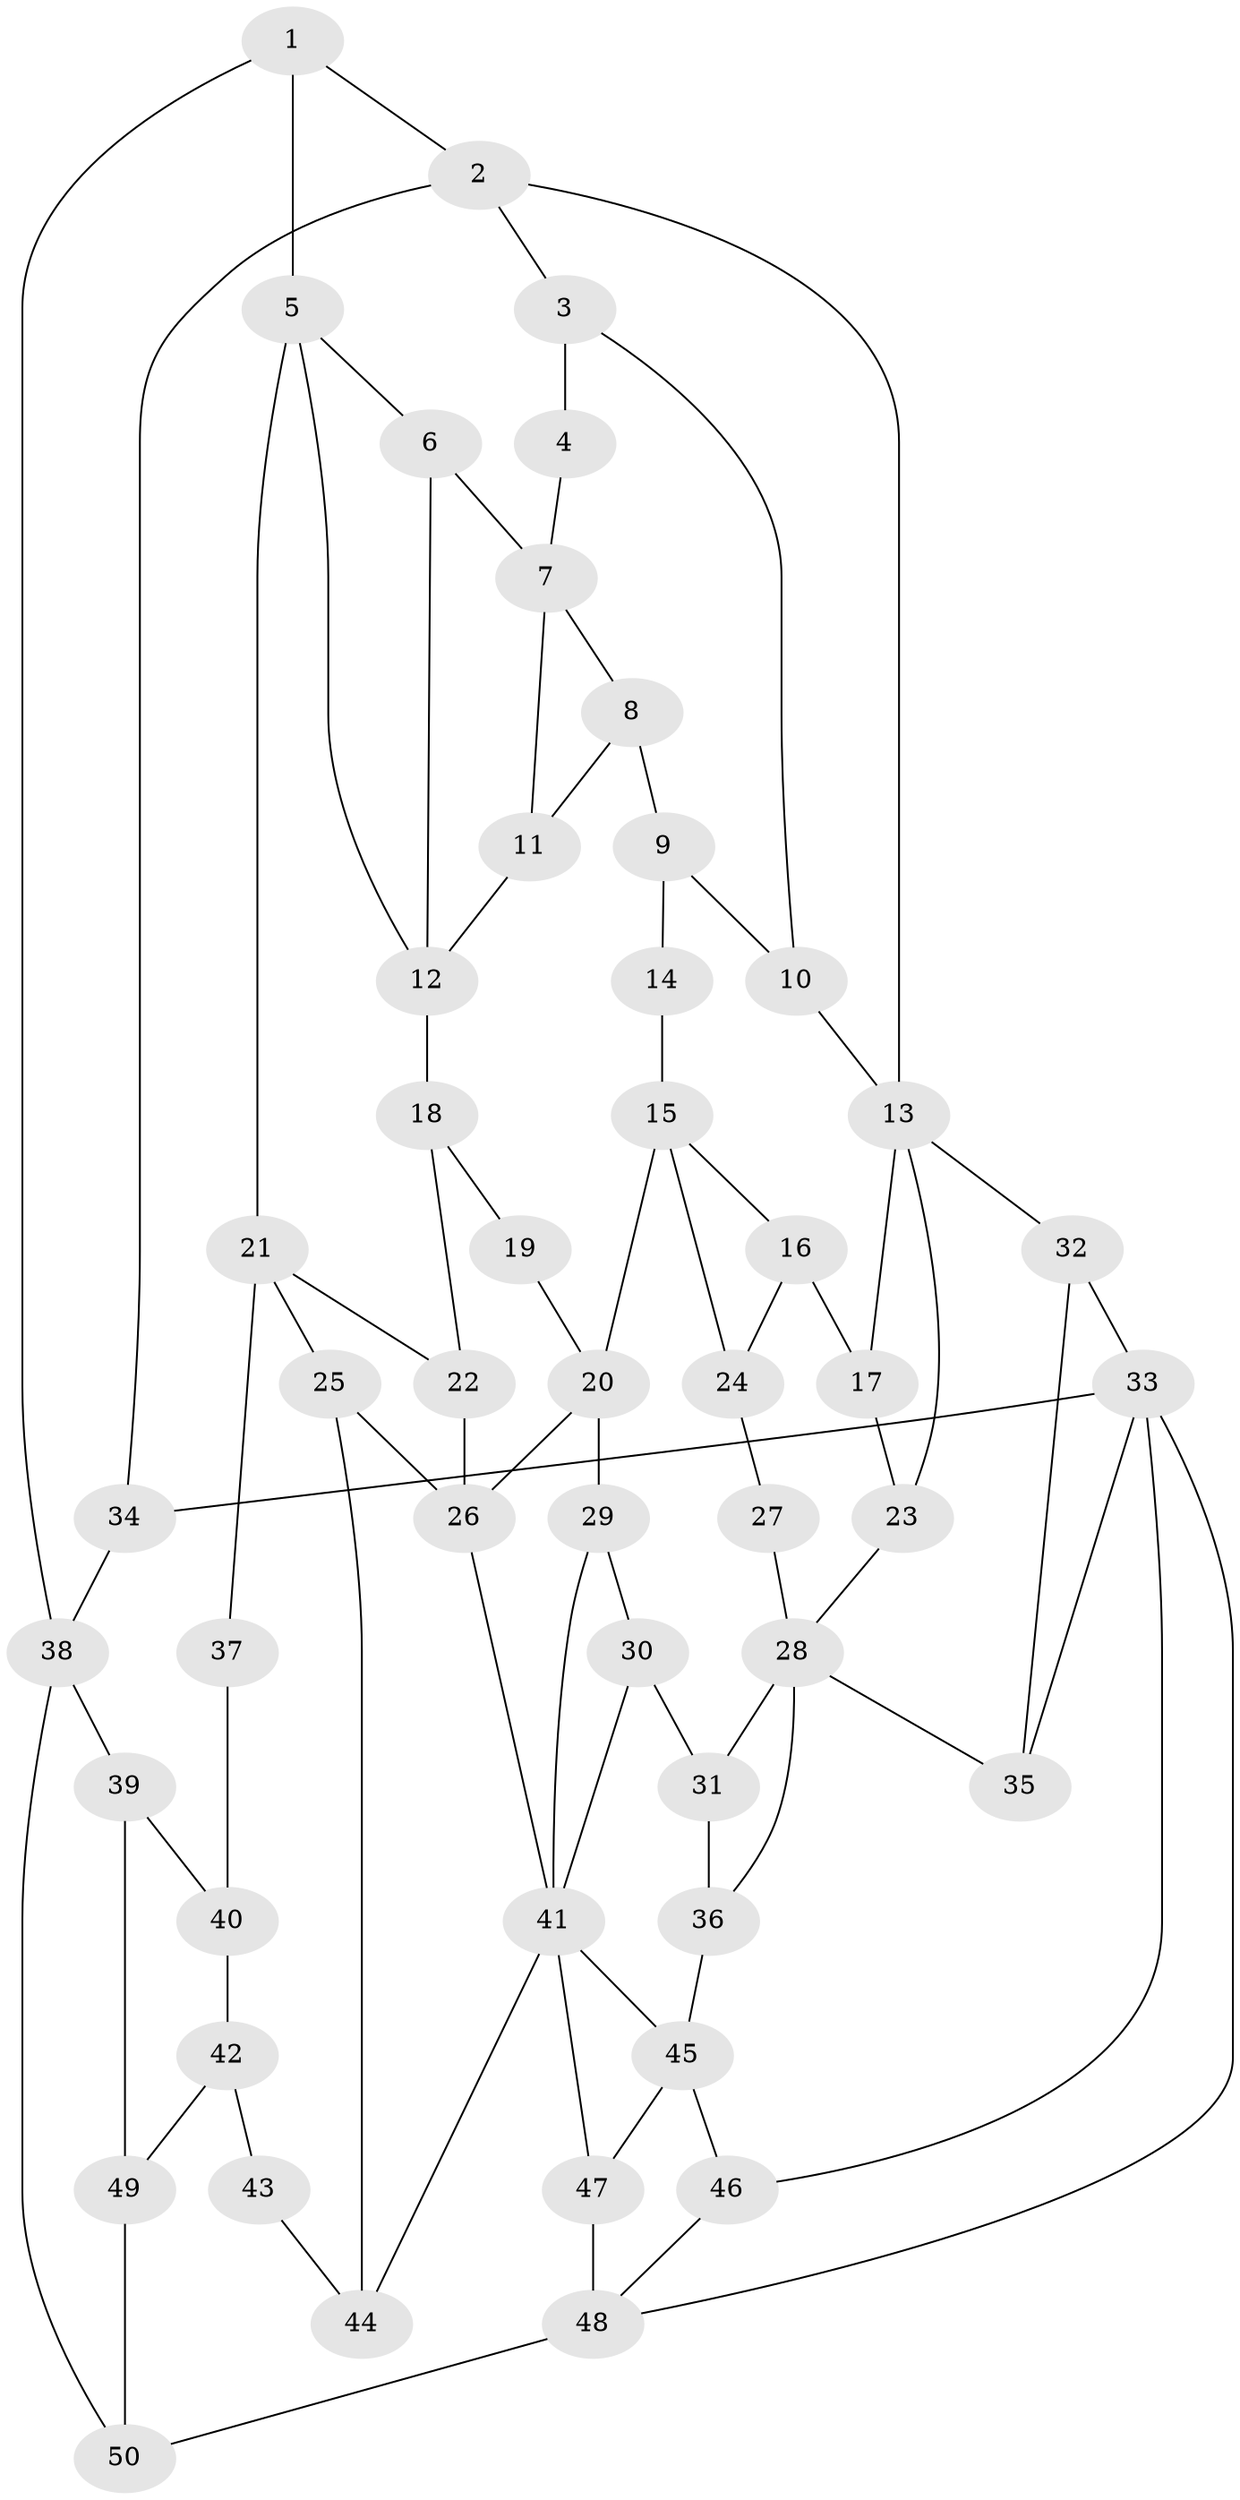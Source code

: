 // original degree distribution, {3: 0.02, 6: 0.21, 4: 0.23, 5: 0.54}
// Generated by graph-tools (version 1.1) at 2025/54/03/04/25 22:54:48]
// undirected, 50 vertices, 82 edges
graph export_dot {
  node [color=gray90,style=filled];
  1;
  2;
  3;
  4;
  5;
  6;
  7;
  8;
  9;
  10;
  11;
  12;
  13;
  14;
  15;
  16;
  17;
  18;
  19;
  20;
  21;
  22;
  23;
  24;
  25;
  26;
  27;
  28;
  29;
  30;
  31;
  32;
  33;
  34;
  35;
  36;
  37;
  38;
  39;
  40;
  41;
  42;
  43;
  44;
  45;
  46;
  47;
  48;
  49;
  50;
  1 -- 2 [weight=1.0];
  1 -- 5 [weight=2.0];
  1 -- 38 [weight=1.0];
  2 -- 3 [weight=1.0];
  2 -- 13 [weight=1.0];
  2 -- 34 [weight=1.0];
  3 -- 4 [weight=1.0];
  3 -- 10 [weight=1.0];
  4 -- 7 [weight=2.0];
  5 -- 6 [weight=1.0];
  5 -- 12 [weight=1.0];
  5 -- 21 [weight=2.0];
  6 -- 7 [weight=2.0];
  6 -- 12 [weight=1.0];
  7 -- 8 [weight=1.0];
  7 -- 11 [weight=1.0];
  8 -- 9 [weight=1.0];
  8 -- 11 [weight=1.0];
  9 -- 10 [weight=1.0];
  9 -- 14 [weight=1.0];
  10 -- 13 [weight=2.0];
  11 -- 12 [weight=1.0];
  12 -- 18 [weight=2.0];
  13 -- 17 [weight=1.0];
  13 -- 23 [weight=1.0];
  13 -- 32 [weight=1.0];
  14 -- 15 [weight=2.0];
  15 -- 16 [weight=1.0];
  15 -- 20 [weight=2.0];
  15 -- 24 [weight=1.0];
  16 -- 17 [weight=1.0];
  16 -- 24 [weight=1.0];
  17 -- 23 [weight=1.0];
  18 -- 19 [weight=2.0];
  18 -- 22 [weight=2.0];
  19 -- 20 [weight=1.0];
  20 -- 26 [weight=1.0];
  20 -- 29 [weight=1.0];
  21 -- 22 [weight=1.0];
  21 -- 25 [weight=1.0];
  21 -- 37 [weight=2.0];
  22 -- 26 [weight=2.0];
  23 -- 28 [weight=1.0];
  24 -- 27 [weight=1.0];
  25 -- 26 [weight=1.0];
  25 -- 44 [weight=1.0];
  26 -- 41 [weight=1.0];
  27 -- 28 [weight=2.0];
  28 -- 31 [weight=1.0];
  28 -- 35 [weight=1.0];
  28 -- 36 [weight=1.0];
  29 -- 30 [weight=1.0];
  29 -- 41 [weight=1.0];
  30 -- 31 [weight=1.0];
  30 -- 41 [weight=1.0];
  31 -- 36 [weight=1.0];
  32 -- 33 [weight=1.0];
  32 -- 35 [weight=1.0];
  33 -- 34 [weight=2.0];
  33 -- 35 [weight=1.0];
  33 -- 46 [weight=1.0];
  33 -- 48 [weight=1.0];
  34 -- 38 [weight=1.0];
  36 -- 45 [weight=1.0];
  37 -- 40 [weight=2.0];
  38 -- 39 [weight=1.0];
  38 -- 50 [weight=1.0];
  39 -- 40 [weight=1.0];
  39 -- 49 [weight=1.0];
  40 -- 42 [weight=3.0];
  41 -- 44 [weight=1.0];
  41 -- 45 [weight=1.0];
  41 -- 47 [weight=1.0];
  42 -- 43 [weight=2.0];
  42 -- 49 [weight=1.0];
  43 -- 44 [weight=1.0];
  45 -- 46 [weight=1.0];
  45 -- 47 [weight=1.0];
  46 -- 48 [weight=1.0];
  47 -- 48 [weight=2.0];
  48 -- 50 [weight=1.0];
  49 -- 50 [weight=1.0];
}
